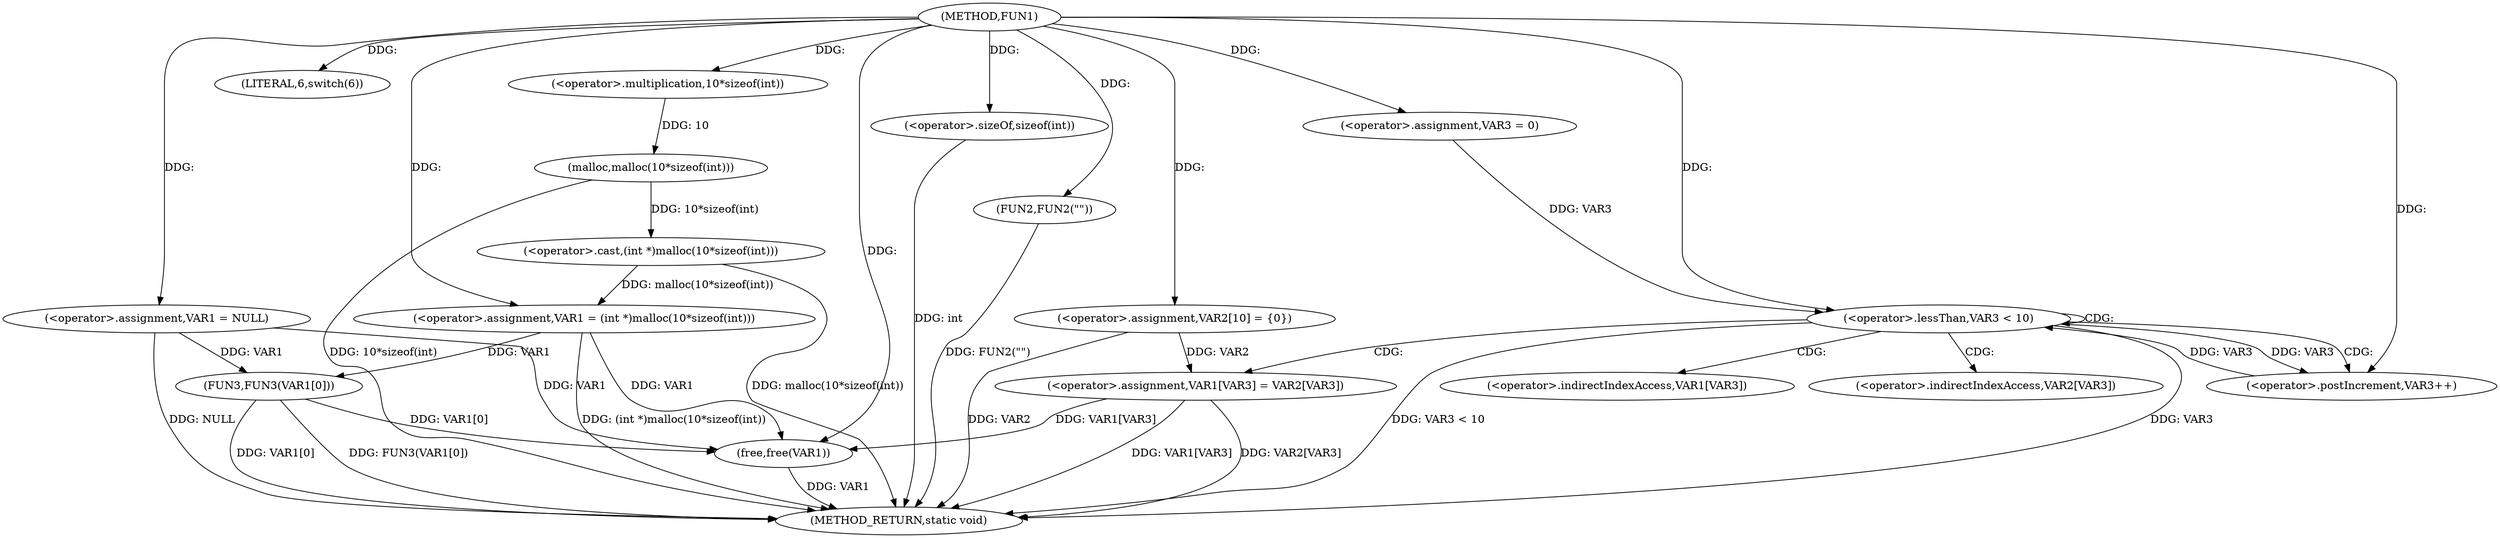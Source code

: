 digraph FUN1 {  
"1000100" [label = "(METHOD,FUN1)" ]
"1000152" [label = "(METHOD_RETURN,static void)" ]
"1000103" [label = "(<operator>.assignment,VAR1 = NULL)" ]
"1000107" [label = "(LITERAL,6,switch(6))" ]
"1000110" [label = "(<operator>.assignment,VAR1 = (int *)malloc(10*sizeof(int)))" ]
"1000112" [label = "(<operator>.cast,(int *)malloc(10*sizeof(int)))" ]
"1000114" [label = "(malloc,malloc(10*sizeof(int)))" ]
"1000115" [label = "(<operator>.multiplication,10*sizeof(int))" ]
"1000117" [label = "(<operator>.sizeOf,sizeof(int))" ]
"1000121" [label = "(FUN2,FUN2(\"\"))" ]
"1000126" [label = "(<operator>.assignment,VAR2[10] = {0})" ]
"1000130" [label = "(<operator>.assignment,VAR3 = 0)" ]
"1000133" [label = "(<operator>.lessThan,VAR3 < 10)" ]
"1000136" [label = "(<operator>.postIncrement,VAR3++)" ]
"1000139" [label = "(<operator>.assignment,VAR1[VAR3] = VAR2[VAR3])" ]
"1000146" [label = "(FUN3,FUN3(VAR1[0]))" ]
"1000150" [label = "(free,free(VAR1))" ]
"1000140" [label = "(<operator>.indirectIndexAccess,VAR1[VAR3])" ]
"1000143" [label = "(<operator>.indirectIndexAccess,VAR2[VAR3])" ]
  "1000150" -> "1000152"  [ label = "DDG: VAR1"] 
  "1000103" -> "1000152"  [ label = "DDG: NULL"] 
  "1000112" -> "1000152"  [ label = "DDG: malloc(10*sizeof(int))"] 
  "1000139" -> "1000152"  [ label = "DDG: VAR1[VAR3]"] 
  "1000126" -> "1000152"  [ label = "DDG: VAR2"] 
  "1000117" -> "1000152"  [ label = "DDG: int"] 
  "1000146" -> "1000152"  [ label = "DDG: FUN3(VAR1[0])"] 
  "1000146" -> "1000152"  [ label = "DDG: VAR1[0]"] 
  "1000133" -> "1000152"  [ label = "DDG: VAR3"] 
  "1000114" -> "1000152"  [ label = "DDG: 10*sizeof(int)"] 
  "1000121" -> "1000152"  [ label = "DDG: FUN2(\"\")"] 
  "1000133" -> "1000152"  [ label = "DDG: VAR3 < 10"] 
  "1000110" -> "1000152"  [ label = "DDG: (int *)malloc(10*sizeof(int))"] 
  "1000139" -> "1000152"  [ label = "DDG: VAR2[VAR3]"] 
  "1000100" -> "1000103"  [ label = "DDG: "] 
  "1000100" -> "1000107"  [ label = "DDG: "] 
  "1000112" -> "1000110"  [ label = "DDG: malloc(10*sizeof(int))"] 
  "1000100" -> "1000110"  [ label = "DDG: "] 
  "1000114" -> "1000112"  [ label = "DDG: 10*sizeof(int)"] 
  "1000115" -> "1000114"  [ label = "DDG: 10"] 
  "1000100" -> "1000115"  [ label = "DDG: "] 
  "1000100" -> "1000117"  [ label = "DDG: "] 
  "1000100" -> "1000121"  [ label = "DDG: "] 
  "1000100" -> "1000126"  [ label = "DDG: "] 
  "1000100" -> "1000130"  [ label = "DDG: "] 
  "1000136" -> "1000133"  [ label = "DDG: VAR3"] 
  "1000130" -> "1000133"  [ label = "DDG: VAR3"] 
  "1000100" -> "1000133"  [ label = "DDG: "] 
  "1000133" -> "1000136"  [ label = "DDG: VAR3"] 
  "1000100" -> "1000136"  [ label = "DDG: "] 
  "1000126" -> "1000139"  [ label = "DDG: VAR2"] 
  "1000103" -> "1000146"  [ label = "DDG: VAR1"] 
  "1000110" -> "1000146"  [ label = "DDG: VAR1"] 
  "1000103" -> "1000150"  [ label = "DDG: VAR1"] 
  "1000139" -> "1000150"  [ label = "DDG: VAR1[VAR3]"] 
  "1000146" -> "1000150"  [ label = "DDG: VAR1[0]"] 
  "1000110" -> "1000150"  [ label = "DDG: VAR1"] 
  "1000100" -> "1000150"  [ label = "DDG: "] 
  "1000133" -> "1000143"  [ label = "CDG: "] 
  "1000133" -> "1000139"  [ label = "CDG: "] 
  "1000133" -> "1000133"  [ label = "CDG: "] 
  "1000133" -> "1000136"  [ label = "CDG: "] 
  "1000133" -> "1000140"  [ label = "CDG: "] 
}
